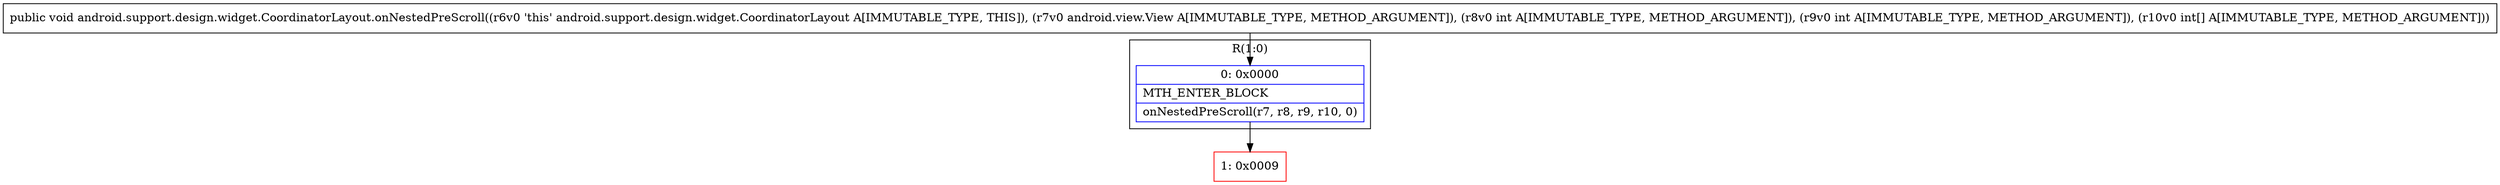 digraph "CFG forandroid.support.design.widget.CoordinatorLayout.onNestedPreScroll(Landroid\/view\/View;II[I)V" {
subgraph cluster_Region_2121232891 {
label = "R(1:0)";
node [shape=record,color=blue];
Node_0 [shape=record,label="{0\:\ 0x0000|MTH_ENTER_BLOCK\l|onNestedPreScroll(r7, r8, r9, r10, 0)\l}"];
}
Node_1 [shape=record,color=red,label="{1\:\ 0x0009}"];
MethodNode[shape=record,label="{public void android.support.design.widget.CoordinatorLayout.onNestedPreScroll((r6v0 'this' android.support.design.widget.CoordinatorLayout A[IMMUTABLE_TYPE, THIS]), (r7v0 android.view.View A[IMMUTABLE_TYPE, METHOD_ARGUMENT]), (r8v0 int A[IMMUTABLE_TYPE, METHOD_ARGUMENT]), (r9v0 int A[IMMUTABLE_TYPE, METHOD_ARGUMENT]), (r10v0 int[] A[IMMUTABLE_TYPE, METHOD_ARGUMENT])) }"];
MethodNode -> Node_0;
Node_0 -> Node_1;
}

